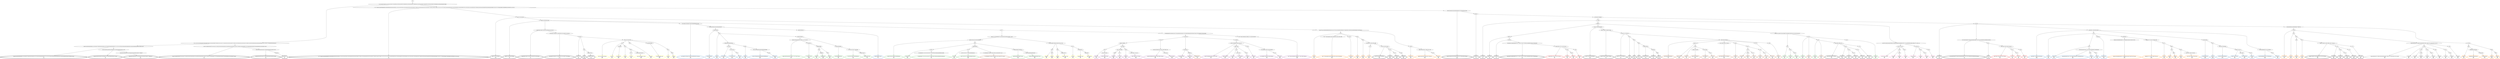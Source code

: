 digraph T {
	{
		rank=same
		424 [penwidth=3,colorscheme=set19,color=0,label="189;192;195;200;206;208;211;215;220;227;230;233;235;236;241;247;254;255;258;260;263;267;271;272;274;278;281;283;284;285;289;290;291;292;293;298;300;303;307;309;314;315_P\nP\n4.7%"]
		422 [penwidth=3,colorscheme=set19,color=0,label="318;324;329;334;339;352;359;366;374;378;382;388;395;400;411;416_P\nP\n1.4%"]
		420 [penwidth=3,colorscheme=set19,color=0,label="429;436;453;460;465;470;479;484;492;500;509;532;560;577;586;587_P\nP\n6.3%"]
		418 [penwidth=3,colorscheme=set19,color=0,label="194;197;199;203;205;207;213;214;217;219;222;223;225;226;229;231;234;239;240;246;249;251;252;257;259;261;262;266;269;270;276;280;288;294;295;297;304;306;308;310;319;326;327;330_P\nP\n0.71%"]
		416 [penwidth=3,colorscheme=set19,color=0,label="335;340;344;350;353;367;379;383;389;396;405;409;410;419_P\nP\n3.3%"]
		414 [penwidth=3,colorscheme=set19,color=0,label="435;437_P\nP\n6%"]
		412 [penwidth=3,colorscheme=set19,color=0,label="74;77;79;80;81;84;85;86;88;89;91;92;93;95;98;100;103;105;109;111;113;114;116;119;121;125;128;130;133;134;135;136;137;139;141;144;146;148;150;152;154;156;157;159;161;165;167;169;172;173;174;175;179;181;184;186;188;190;191;193;196;198;201;202;204;209;210;212;216;218;221;224;228;232;237;238;242;243;244;245;248;250;253;256;264;265;268;273;275;277;279;282;286;287;296;299;301;302;305;311;312;313_P\nP\n1.9%"]
		410 [penwidth=3,colorscheme=set19,color=0,label="316;317;321;323;325_P\nP\n0.83%"]
		408 [penwidth=3,colorscheme=set19,color=0,label="328;331;333;338;343;346_P\nP\n3.3%"]
		406 [penwidth=3,colorscheme=set19,color=0,label="348;358;361;365;372;381;391;393;403;414;422;425_P\nP\n1.1%"]
		404 [penwidth=3,colorscheme=set19,color=0,label="432;448;451;463;467;474;490;505;521;541;562;571;581;590_P\nP\n0.71%"]
		402 [penwidth=3,colorscheme=set19,color=0,label="616;617_P\nP\n4.8%"]
		400 [penwidth=3,colorscheme=set19,color=0,label="630_P\nP\n0.48%"]
		398 [penwidth=3,colorscheme=set19,color=0,label="665;679;704_P\nP\n5.8%"]
		396 [penwidth=3,colorscheme=set19,color=0,label="320;322;336;342;354;356;360;368;370;375;384;406;418;428_P\nP\n0.83%"]
		394 [penwidth=3,colorscheme=set19,color=0,label="434;441_P\nP\n1.1%"]
		391 [penwidth=3,colorscheme=set19,color=0,label="477;482_P\nP\n1.4%"]
		388 [penwidth=3,colorscheme=set19,color=0,label="498;518_P\nP\n0.6%"]
		386 [penwidth=3,colorscheme=set19,color=0,label="531;539_P\nP\n1.1%"]
		384 [penwidth=3,colorscheme=set19,color=0,label="553;583;621;649;663;689;703;727;738;751;763;779;795;821;838;856;876;901;979;994;995_P\nP\n8.5%"]
		382 [penwidth=3,colorscheme=set19,color=0,label="512;517;523;530;538;545_P\nP\n0.95%"]
		380 [penwidth=3,colorscheme=set19,color=0,label="552;557;566;572;606;627;659_P\nP\n1.9%"]
		378 [penwidth=3,colorscheme=set19,color=0,label="675;701;715;739;740_P\nP\n6.2%"]
		376 [penwidth=3,colorscheme=set19,color=0,label="782_P\nP\n4.1%"]
		374 [penwidth=3,colorscheme=set19,color=0,label="823_P\nP\n0.6%"]
		372 [penwidth=3,colorscheme=set19,color=0,label="858_P\nP\n1.4%"]
		370 [penwidth=3,colorscheme=set19,color=0,label="878;927;940_P\nP\n0.24%"]
		368 [penwidth=3,colorscheme=set19,color=0,label="961;962_P\nP\n5.2%"]
		366 [penwidth=3,colorscheme=set19,color=0,label="996_P\nP\n9.6%"]
		364 [penwidth=3,colorscheme=set19,color=0,label="481;496_P\nP\n2.6%"]
		362 [penwidth=3,colorscheme=set19,color=0,label="527;535;550;563;575;582;620;638;662;688;718;752;764;780;805;822;839;902;925;926_P\nP\n7.3%"]
		360 [penwidth=3,colorscheme=set19,color=0,label="941_P\nP\n5.1%"]
		358 [penwidth=3,colorscheme=set19,color=1,label="1030;1062;1107;1114;1122;1141_M1\nM1\n12%"]
		356 [penwidth=3,colorscheme=set19,color=1,label="1148_M1\nM1\n12%"]
		354 [penwidth=3,colorscheme=set19,color=1,label="1159_M1\nM1\n12%"]
		352 [penwidth=3,colorscheme=set19,color=1,label="1158_M1\nM1\n12%"]
		350 [penwidth=3,colorscheme=set19,color=1,label="997;1061;1078;1106;1134;1140_M1\nM1\n12%"]
		348 [penwidth=3,colorscheme=set19,color=1,label="1147_M1\nM1\n12%"]
		346 [penwidth=3,colorscheme=set19,color=1,label="1157_M1\nM1\n12%"]
		344 [penwidth=3,colorscheme=set19,color=1,label="1156_M1\nM1\n12%"]
		342 [penwidth=3,colorscheme=set19,color=2,label="347;349;351;355;362;373;387;394;399;408;415;423_M2\nM2\n1.3%"]
		339 [penwidth=3,colorscheme=set19,color=2,label="478;487;499_M2\nM2\n1.9%"]
		337 [penwidth=3,colorscheme=set19,color=2,label="540_M2\nM2\n2.5%"]
		334 [penwidth=3,colorscheme=set19,color=2,label="670;709_M2\nM2\n2.3%"]
		332 [penwidth=3,colorscheme=set19,color=2,label="722;729;755_M2\nM2\n0.21%"]
		330 [penwidth=3,colorscheme=set19,color=2,label="787_M2\nM2\n5.3%"]
		328 [penwidth=3,colorscheme=set19,color=2,label="683_M2\nM2\n4.6%"]
		326 [penwidth=3,colorscheme=set19,color=2,label="708;744;769;826;842;882;906;963;998;999_M2\nM2\n8.6%"]
		324 [penwidth=3,colorscheme=set19,color=2,label="1064_M2\nM2\n5.9%"]
		322 [penwidth=3,colorscheme=set19,color=2,label="483;503;508;513_M2\nM2\n7%"]
		320 [penwidth=3,colorscheme=set19,color=2,label="502;506;511;528;536;543;564_M2\nM2\n0.84%"]
		318 [penwidth=3,colorscheme=set19,color=2,label="576_M2\nM2\n4.4%"]
		316 [penwidth=3,colorscheme=set19,color=2,label="595_M2\nM2\n4.4%"]
		314 [penwidth=3,colorscheme=set19,color=2,label="624;633;640;667;681;720;754;766;798;806;841;859;880;881_M2\nM2\n4.9%"]
		312 [penwidth=3,colorscheme=set19,color=2,label="905_M2\nM2\n10%"]
		310 [penwidth=3,colorscheme=set19,color=2,label="942_M2\nM2\n5.7%"]
		308 [penwidth=3,colorscheme=set19,color=2,label="610;623_M2\nM2\n7.6%"]
		306 [penwidth=3,colorscheme=set19,color=2,label="622;632;653_M2\nM2\n0.84%"]
		304 [penwidth=3,colorscheme=set19,color=2,label="691_M2\nM2\n0.42%"]
		302 [penwidth=3,colorscheme=set19,color=2,label="706;728;797;904;929_M2\nM2\n0.21%"]
		300 [penwidth=3,colorscheme=set19,color=2,label="980;1014;1015_M2\nM2\n3.6%"]
		298 [penwidth=3,colorscheme=set19,color=2,label="1041;1063_M2\nM2\n5.9%"]
		296 [penwidth=3,colorscheme=set19,color=2,label="1079_M2\nM2\n5.1%"]
		294 [penwidth=3,colorscheme=set19,color=2,label="631;652;666;680;705;719;785;840_M2\nM2\n0.63%"]
		292 [penwidth=3,colorscheme=set19,color=2,label="879_M2\nM2\n5.5%"]
		289 [penwidth=3,colorscheme=set19,color=3,label="585;613;625;643;655;671;695;711;731;746;757_M3\nM3\n4.7%"]
		287 [penwidth=3,colorscheme=set19,color=3,label="771;800;811_M3\nM3\n0.59%"]
		284 [penwidth=3,colorscheme=set19,color=3,label="908_M3\nM3\n4.7%"]
		282 [penwidth=3,colorscheme=set19,color=3,label="946;982_M3\nM3\n6.5%"]
		280 [penwidth=3,colorscheme=set19,color=3,label="945_M3\nM3\n5.3%"]
		278 [penwidth=3,colorscheme=set19,color=3,label="612;642;684;694_M3\nM3\n1.2%"]
		276 [penwidth=3,colorscheme=set19,color=3,label="710;730;745;756;770;845;884_M3\nM3\n1.2%"]
		274 [penwidth=3,colorscheme=set19,color=3,label="965;981;1001_M3\nM3\n7.1%"]
		270 [penwidth=3,colorscheme=set19,color=3,label="493;501;504;510;519;525;569;588_M3\nM3\n4.7%"]
		267 [penwidth=3,colorscheme=set19,color=3,label="614;657_M3\nM3\n1.8%"]
		265 [penwidth=3,colorscheme=set19,color=3,label="674;685;698;713;724;734;748;759;772;789;799;810;828;844;860;883;944;964_M3\nM3\n7.1%"]
		262 [penwidth=3,colorscheme=set19,color=3,label="673_M3\nM3\n2.9%"]
		260 [penwidth=3,colorscheme=set19,color=3,label="697;723;733;747;758;861;885;966;1081_M3\nM3\n5.9%"]
		258 [penwidth=3,colorscheme=set19,color=3,label="635;644;656;672;696;732_M3\nM3\n2.4%"]
		256 [penwidth=3,colorscheme=set19,color=3,label="790;812;829;863;909;930;947_M3\nM3\n5.9%"]
		253 [penwidth=3,colorscheme=set19,color=3,label="967_M3\nM3\n1.2%"]
		251 [penwidth=3,colorscheme=set19,color=3,label="1031_M3\nM3\n5.3%"]
		249 [penwidth=3,colorscheme=set19,color=3,label="1045_M3\nM3\n7.6%"]
		247 [penwidth=3,colorscheme=set19,color=3,label="1002_M3\nM3\n8.2%"]
		245 [penwidth=3,colorscheme=set19,color=3,label="1016_M3\nM3\n7.6%"]
		243 [penwidth=3,colorscheme=set19,color=3,label="1043_M3\nM3\n8.2%"]
		237 [penwidth=3,colorscheme=set19,color=4,label="951_M4\nM4\n3.7%"]
		235 [penwidth=3,colorscheme=set19,color=4,label="1022;1033;1051_M4\nM4\n5.6%"]
		231 [penwidth=3,colorscheme=set19,color=4,label="1086_M4\nM4\n9.3%"]
		229 [penwidth=3,colorscheme=set19,color=4,label="1117_M4\nM4\n5.6%"]
		227 [penwidth=3,colorscheme=set19,color=4,label="1049_M4\nM4\n3.7%"]
		225 [penwidth=3,colorscheme=set19,color=4,label="1067;1085;1115;1125_M4\nM4\n5.6%"]
		223 [penwidth=3,colorscheme=set19,color=4,label="815;831;950;969;1005;1020;1048;1066;1100_M4\nM4\n5.6%"]
		221 [penwidth=3,colorscheme=set19,color=4,label="1109;1129_M4\nM4\n5.6%"]
		219 [penwidth=3,colorscheme=set19,color=4,label="791;802;814_M4\nM4\n3.7%"]
		217 [penwidth=3,colorscheme=set19,color=4,label="866;913_M4\nM4\n5.6%"]
		214 [penwidth=3,colorscheme=set19,color=4,label="887;912;949;984;1004;1019;1047_M4\nM4\n3.7%"]
		212 [penwidth=3,colorscheme=set19,color=4,label="1084;1108_M4\nM4\n1.9%"]
		210 [penwidth=3,colorscheme=set19,color=4,label="1116_M4\nM4\n3.7%"]
		208 [penwidth=3,colorscheme=set19,color=4,label="1127;1135_M4\nM4\n5.6%"]
		206 [penwidth=3,colorscheme=set19,color=4,label="1126_M4\nM4\n5.6%"]
		204 [penwidth=3,colorscheme=set19,color=4,label="1128_M4\nM4\n11%"]
		202 [penwidth=3,colorscheme=set19,color=4,label="911;948;983;1003;1018;1046;1099_M4\nM4\n3.7%"]
		200 [penwidth=3,colorscheme=set19,color=4,label="1124_M4\nM4\n5.6%"]
		198 [penwidth=3,colorscheme=set19,color=4,label="735;773;801;830;864;910;968;1017;1032;1065;1083_M4\nM4\n5.6%"]
		195 [penwidth=3,colorscheme=set19,color=5,label="750_M5\nM5\n2.7%"]
		193 [penwidth=3,colorscheme=set19,color=5,label="760;777;832;848;891;933;973;986;1025;1034;1053;1069_M5\nM5\n5.5%"]
		191 [penwidth=3,colorscheme=set19,color=5,label="776;793_M5\nM5\n10%"]
		189 [penwidth=3,colorscheme=set19,color=5,label="816_M5\nM5\n3.6%"]
		187 [penwidth=3,colorscheme=set19,color=5,label="890_M5\nM5\n3.6%"]
		184 [penwidth=3,colorscheme=set19,color=5,label="1101_M5\nM5\n5.5%"]
		182 [penwidth=3,colorscheme=set19,color=5,label="775;867_M5\nM5\n1.8%"]
		180 [penwidth=3,colorscheme=set19,color=5,label="889;914;932;952;971;985;1007;1023_M5\nM5\n0.91%"]
		178 [penwidth=3,colorscheme=set19,color=5,label="1087_M5\nM5\n6.4%"]
		175 [penwidth=3,colorscheme=set19,color=5,label="634;641;654;669;682;693;721;768;808;825;853;873;897;937;976_M5\nM5\n6.4%"]
		173 [penwidth=3,colorscheme=set19,color=5,label="668;692;707;743;767;786;807;852_M5\nM5\n0.91%"]
		171 [penwidth=3,colorscheme=set19,color=5,label="872_M5\nM5\n1.8%"]
		168 [penwidth=3,colorscheme=set19,color=5,label="919_M5\nM5\n2.7%"]
		166 [penwidth=3,colorscheme=set19,color=5,label="988_M5\nM5\n5.5%"]
		164 [penwidth=3,colorscheme=set19,color=5,label="936_M5\nM5\n1.8%"]
		162 [penwidth=3,colorscheme=set19,color=5,label="1010;1037;1054;1070;1091_M5\nM5\n8.2%"]
		159 [penwidth=3,colorscheme=set19,color=5,label="778;794_M5\nM5\n2.7%"]
		157 [penwidth=3,colorscheme=set19,color=5,label="818_M5\nM5\n0.91%"]
		154 [penwidth=3,colorscheme=set19,color=5,label="850_M5\nM5\n5.5%"]
		152 [penwidth=3,colorscheme=set19,color=5,label="870_M5\nM5\n6.4%"]
		149 [penwidth=3,colorscheme=set19,color=5,label="849_M5\nM5\n1.8%"]
		147 [penwidth=3,colorscheme=set19,color=5,label="869;893;916;934;954_M5\nM5\n3.6%"]
		145 [penwidth=3,colorscheme=set19,color=5,label="1008;1026_M5\nM5\n5.5%"]
		143 [penwidth=3,colorscheme=set19,color=5,label="868_M5\nM5\n0.91%"]
		141 [penwidth=3,colorscheme=set19,color=5,label="892_M5\nM5\n5.5%"]
		139 [penwidth=3,colorscheme=set19,color=6,label="678;742;753;784;796_M6\nM6\n6.6%"]
		137 [penwidth=3,colorscheme=set19,color=6,label="837_M6\nM6\n4.1%"]
		135 [penwidth=3,colorscheme=set19,color=6,label="923;959_M6\nM6\n6.6%"]
		133 [penwidth=3,colorscheme=set19,color=6,label="978_M6\nM6\n1.7%"]
		130 [penwidth=3,colorscheme=set19,color=6,label="1011_M6\nM6\n7.4%"]
		128 [penwidth=3,colorscheme=set19,color=6,label="1028;1038;1056;1071_M6\nM6\n6.6%"]
		126 [penwidth=3,colorscheme=set19,color=6,label="855_M6\nM6\n9.1%"]
		124 [penwidth=3,colorscheme=set19,color=6,label="875;899;958;991_M6\nM6\n6.6%"]
		122 [penwidth=3,colorscheme=set19,color=6,label="922_M6\nM6\n1.7%"]
		120 [penwidth=3,colorscheme=set19,color=6,label="939_M6\nM6\n8.3%"]
		117 [penwidth=3,colorscheme=set19,color=6,label="836_M6\nM6\n12%"]
		115 [penwidth=3,colorscheme=set19,color=6,label="990_M6\nM6\n6.6%"]
		113 [penwidth=3,colorscheme=set19,color=6,label="854_M6\nM6\n0.83%"]
		111 [penwidth=3,colorscheme=set19,color=6,label="898;921;957_M6\nM6\n9.9%"]
		109 [penwidth=3,colorscheme=set19,color=6,label="874_M6\nM6\n1.7%"]
		107 [penwidth=3,colorscheme=set19,color=6,label="920;938;977_M6\nM6\n5%"]
		105 [penwidth=3,colorscheme=set19,color=6,label="989;1055_M6\nM6\n5.8%"]
		103 [penwidth=3,colorscheme=set19,color=7,label="712;788;809;827;843;907;943;1000;1042;1080;1097;1120_M7\nM7\n7.4%"]
		102 [penwidth=3,colorscheme=set19,color=7,label="866;913_M7\nM7\n4.1%"]
		100 [penwidth=3,colorscheme=set19,color=7,label="765;783;824;903;928_M7\nM7\n5%"]
		98 [penwidth=3,colorscheme=set19,color=7,label="993;1013_M7\nM7\n0.83%"]
		96 [penwidth=3,colorscheme=set19,color=7,label="1040_M7\nM7\n5%"]
		94 [penwidth=3,colorscheme=set19,color=7,label="1059;1076;1096_M7\nM7\n5.8%"]
		92 [penwidth=3,colorscheme=set19,color=7,label="1075;1095_M7\nM7\n4.1%"]
		90 [penwidth=3,colorscheme=set19,color=7,label="1121_M7\nM7\n5.8%"]
		88 [penwidth=3,colorscheme=set19,color=7,label="1012;1039;1058;1074;1094_M7\nM7\n5.8%"]
		86 [penwidth=3,colorscheme=set19,color=7,label="1029_M7\nM7\n9.1%"]
		83 [penwidth=3,colorscheme=set19,color=7,label="1073_M7\nM7\n5%"]
		81 [penwidth=3,colorscheme=set19,color=7,label="1093_M7\nM7\n7.4%"]
		79 [penwidth=3,colorscheme=set19,color=7,label="1112_M7\nM7\n5.8%"]
		77 [penwidth=3,colorscheme=set19,color=7,label="1104_M7\nM7\n3.3%"]
		75 [penwidth=3,colorscheme=set19,color=7,label="1111_M7\nM7\n6.6%"]
		73 [penwidth=3,colorscheme=set19,color=7,label="1072_M7\nM7\n5.8%"]
		71 [penwidth=3,colorscheme=set19,color=7,label="1092_M7\nM7\n5.8%"]
		70 [penwidth=3,colorscheme=set19,color=7,label="1002_M7\nM7\n3.3%"]
		69 [penwidth=3,colorscheme=set19,color=7,label="1016_M7\nM7\n4.1%"]
		66 [penwidth=3,colorscheme=set19,color=8,label="1132;1137;1143_M8\nM8\n12%"]
		64 [penwidth=3,colorscheme=set19,color=8,label="1150_M8\nM8\n12%"]
		62 [penwidth=3,colorscheme=set19,color=8,label="1163_M8\nM8\n12%"]
		60 [penwidth=3,colorscheme=set19,color=8,label="1162_M8\nM8\n12%"]
		58 [penwidth=3,colorscheme=set19,color=8,label="1136;1142_M8\nM8\n12%"]
		56 [penwidth=3,colorscheme=set19,color=8,label="1149_M8\nM8\n12%"]
		54 [penwidth=3,colorscheme=set19,color=8,label="1161_M8\nM8\n12%"]
		52 [penwidth=3,colorscheme=set19,color=8,label="1160_M8\nM8\n12%"]
		50 [penwidth=3,colorscheme=set19,color=9,label="804;819;835;851;871;895;918;935;956;975;987;1009;1027;1036;1090;1103;1133_M9\nM9\n10%"]
		48 [penwidth=3,colorscheme=set19,color=9,label="1138_M9\nM9\n10%"]
		46 [penwidth=3,colorscheme=set19,color=9,label="1144_M9\nM9\n10%"]
		44 [penwidth=3,colorscheme=set19,color=9,label="1168_M9\nM9\n10%"]
		42 [penwidth=3,colorscheme=set19,color=9,label="1152_M9\nM9\n10%"]
		40 [penwidth=3,colorscheme=set19,color=9,label="1167_M9\nM9\n10%"]
		38 [penwidth=3,colorscheme=set19,color=9,label="1166_M9\nM9\n10%"]
		36 [penwidth=3,colorscheme=set19,color=9,label="1151_M9\nM9\n10%"]
		34 [penwidth=3,colorscheme=set19,color=9,label="1165_M9\nM9\n10%"]
		32 [penwidth=3,colorscheme=set19,color=9,label="1164_M9\nM9\n10%"]
		30 [penwidth=3,colorscheme=set19,color=19,label="1110;1118;1130;1139_M10\nM10\n10%"]
		28 [penwidth=3,colorscheme=set19,color=19,label="1153_M10\nM10\n10%"]
		26 [penwidth=3,colorscheme=set19,color=19,label="1170_M10\nM10\n10%"]
		24 [penwidth=3,colorscheme=set19,color=19,label="1169_M10\nM10\n10%"]
		22 [penwidth=3,colorscheme=set19,color=19,label="894;917;955;974;1035;1089;1102;1119;1131_M10\nM10\n10%"]
		20 [penwidth=3,colorscheme=set19,color=19,label="1145_M10\nM10\n10%"]
		18 [penwidth=3,colorscheme=set19,color=19,label="1154_M10\nM10\n10%"]
		16 [penwidth=3,colorscheme=set19,color=19,label="1173_M10\nM10\n10%"]
		14 [penwidth=3,colorscheme=set19,color=19,label="1172_M10\nM10\n10%"]
		12 [penwidth=3,colorscheme=set19,color=19,label="1171_M10\nM10\n10%"]
		10 [penwidth=3,colorscheme=set19,color=19,label="1044;1082;1098;1123_M11\nM11\n17%"]
		8 [penwidth=3,colorscheme=set19,color=19,label="1146_M11\nM11\n17%"]
		6 [penwidth=3,colorscheme=set19,color=19,label="1155_M11\nM11\n17%"]
		4 [penwidth=3,colorscheme=set19,color=19,label="1176_M11\nM11\n17%"]
		2 [penwidth=3,colorscheme=set19,color=19,label="1175_M11\nM11\n17%"]
		0 [penwidth=3,colorscheme=set19,color=19,label="1174_M11\nM11\n17%"]
	}
	428 [label="GL"]
	427 [label="0;1;2;3;4;5;6;7;8;9;10;11;12;13;14;15;16;17;18;19;20;21;22;23;24;25;26;27;28;29;30;31;32;33;34;35;36;37;38;39;40;41;42;43;44;45;46;47;48;49;50;51;52;53;54;55;56;57;58;59;60;61;62;63;64;65;66;67;68;69"]
	426 [label="70;71;72;73;75;76;78;82;83;87;90;94;96;97;99;101;102;104;106;107;108;110;112;115;117;118;120;122;123;124;126;127;129;131;132;138;140;142;143;145;147;149;151;153;155;158;160;162;163;164;166;168;170;171;176;177;178;180;182;183;185;187"]
	425 [label="189;192;195;200;206;208;211;215;220;227;230;233;235;236;241;247;254;255;258;260;263;267;271;272;274;278;281;283;284;285;289;290;291;292;293;298;300;303;307;309;314;315"]
	423 [label="318;324;329;334;339;352;359;366;374;378;382;388;395;400;411;416"]
	421 [label="429;436;453;460;465;470;479;484;492;500;509;532;560;577;586;587"]
	419 [label="194;197;199;203;205;207;213;214;217;219;222;223;225;226;229;231;234;239;240;246;249;251;252;257;259;261;262;266;269;270;276;280;288;294;295;297;304;306;308;310;319;326;327;330"]
	417 [label="335;340;344;350;353;367;379;383;389;396;405;409;410;419"]
	415 [label="435;437"]
	413 [label="74;77;79;80;81;84;85;86;88;89;91;92;93;95;98;100;103;105;109;111;113;114;116;119;121;125;128;130;133;134;135;136;137;139;141;144;146;148;150;152;154;156;157;159;161;165;167;169;172;173;174;175;179;181;184;186;188;190;191;193;196;198;201;202;204;209;210;212;216;218;221;224;228;232;237;238;242;243;244;245;248;250;253;256;264;265;268;273;275;277;279;282;286;287;296;299;301;302;305;311;312;313"]
	411 [label="316;317;321;323;325"]
	409 [label="328;331;333;338;343;346"]
	407 [label="348;358;361;365;372;381;391;393;403;414;422;425"]
	405 [label="432;448;451;463;467;474;490;505;521;541;562;571;581;590"]
	403 [label="616;617"]
	401 [label="630"]
	399 [label="665;679;704"]
	397 [label="320;322;336;342;354;356;360;368;370;375;384;406;418;428"]
	395 [label="434;441"]
	393 [label="447;454;457;458;468"]
	392 [label="477;482"]
	390 [label="486;491"]
	389 [label="498;518"]
	387 [label="531;539"]
	385 [label="553;583;621;649;663;689;703;727;738;751;763;779;795;821;838;856;876;901;979;994;995"]
	383 [label="512;517;523;530;538;545"]
	381 [label="552;557;566;572;606;627;659"]
	379 [label="675;701;715;739;740"]
	377 [label="782"]
	375 [label="823"]
	373 [label="858"]
	371 [label="878;927;940"]
	369 [label="961;962"]
	367 [label="996"]
	365 [label="481;496"]
	363 [label="527;535;550;563;575;582;620;638;662;688;718;752;764;780;805;822;839;902;925;926"]
	361 [label="941"]
	359 [label="1030;1062;1107;1114;1122;1141"]
	357 [label="1148"]
	355 [label="1159"]
	353 [label="1158"]
	351 [label="997;1061;1078;1106;1134;1140"]
	349 [label="1147"]
	347 [label="1157"]
	345 [label="1156"]
	343 [label="347;349;351;355;362;373;387;394;399;408;415;423"]
	341 [label="438;443;449;452;455;459;464;469;475"]
	340 [label="478;487;499"]
	338 [label="540"]
	336 [label="558;594;602;609;650;651"]
	335 [label="670;709"]
	333 [label="722;729;755"]
	331 [label="787"]
	329 [label="683"]
	327 [label="708;744;769;826;842;882;906;963;998;999"]
	325 [label="1064"]
	323 [label="483;503;508;513"]
	321 [label="502;506;511;528;536;543;564"]
	319 [label="576"]
	317 [label="595"]
	315 [label="624;633;640;667;681;720;754;766;798;806;841;859;880;881"]
	313 [label="905"]
	311 [label="942"]
	309 [label="610;623"]
	307 [label="622;632;653"]
	305 [label="691"]
	303 [label="706;728;797;904;929"]
	301 [label="980;1014;1015"]
	299 [label="1041;1063"]
	297 [label="1079"]
	295 [label="631;652;666;680;705;719;785;840"]
	293 [label="879"]
	291 [label="546;554;559;567"]
	290 [label="585;613;625;643;655;671;695;711;731;746;757"]
	288 [label="771;800;811"]
	286 [label="846;862;886"]
	285 [label="908"]
	283 [label="946;982"]
	281 [label="945"]
	279 [label="612;642;684;694"]
	277 [label="710;730;745;756;770;845;884"]
	275 [label="965;981;1001"]
	273 [label="357"]
	272 [label="364;371;377;380;398;407;412;420;430;433;439;444;466;471;488"]
	271 [label="493;501;504;510;519;525;569;588"]
	269 [label="603"]
	268 [label="614;657"]
	266 [label="674;685;698;713;724;734;748;759;772;789;799;810;828;844;860;883;944;964"]
	264 [label="626;636;645"]
	263 [label="673"]
	261 [label="697;723;733;747;758;861;885;966;1081"]
	259 [label="635;644;656;672;696;732"]
	257 [label="790;812;829;863;909;930;947"]
	255 [label="529;537;551;556;573;591;599;607;618;628;637;660;702;716;726;781;857;877"]
	254 [label="967"]
	252 [label="1031"]
	250 [label="1045"]
	248 [label="1002"]
	246 [label="1016"]
	244 [label="1043"]
	242 [label="376;386;390;397;402;404;413;417;424;426;440;445;461;472;476;485;489;494;520;533;547;561;570;579;589;597;605;646;686"]
	241 [label="714;736;749"]
	240 [label="774;792"]
	239 [label="803;847;888;931"]
	238 [label="951"]
	236 [label="1022;1033;1051"]
	234 [label="970;1006"]
	233 [label="1021;1050;1068"]
	232 [label="1086"]
	230 [label="1117"]
	228 [label="1049"]
	226 [label="1067;1085;1115;1125"]
	224 [label="815;831;950;969;1005;1020;1048;1066;1100"]
	222 [label="1109;1129"]
	220 [label="791;802;814"]
	218 [label="866;913"]
	216 [label="813;865"]
	215 [label="887;912;949;984;1004;1019;1047"]
	213 [label="1084;1108"]
	211 [label="1116"]
	209 [label="1127;1135"]
	207 [label="1126"]
	205 [label="1128"]
	203 [label="911;948;983;1003;1018;1046;1099"]
	201 [label="1124"]
	199 [label="735;773;801;830;864;910;968;1017;1032;1065;1083"]
	197 [label="332;337;341;345;363;369;385;392;401;421;427;431;442;446;450;456;462;473;480;495;515;526;534;548;580;598;647;687;699;725"]
	196 [label="750"]
	194 [label="760;777;832;848;891;933;973;986;1025;1034;1053;1069"]
	192 [label="776;793"]
	190 [label="816"]
	188 [label="890"]
	186 [label="915;953;972;1024;1052;1088"]
	185 [label="1101"]
	183 [label="775;867"]
	181 [label="889;914;932;952;971;985;1007;1023"]
	179 [label="1087"]
	177 [label="584;596;611"]
	176 [label="634;641;654;669;682;693;721;768;808;825;853;873;897;937;976"]
	174 [label="668;692;707;743;767;786;807;852"]
	172 [label="872"]
	170 [label="896"]
	169 [label="919"]
	167 [label="988"]
	165 [label="936"]
	163 [label="1010;1037;1054;1070;1091"]
	161 [label="542;549;593;601;629;639;664;677;690;761"]
	160 [label="778;794"]
	158 [label="818"]
	156 [label="834"]
	155 [label="850"]
	153 [label="870"]
	151 [label="817;833"]
	150 [label="849"]
	148 [label="869;893;916;934;954"]
	146 [label="1008;1026"]
	144 [label="868"]
	142 [label="892"]
	140 [label="678;742;753;784;796"]
	138 [label="837"]
	136 [label="923;959"]
	134 [label="978"]
	132 [label="992"]
	131 [label="1011"]
	129 [label="1028;1038;1056;1071"]
	127 [label="855"]
	125 [label="875;899;958;991"]
	123 [label="922"]
	121 [label="939"]
	119 [label="514;524;568;578;604;615;658;700;737;762"]
	118 [label="836"]
	116 [label="990"]
	114 [label="854"]
	112 [label="898;921;957"]
	110 [label="874"]
	108 [label="920;938;977"]
	106 [label="989;1055"]
	104 [label="712;788;809;827;843;907;943;1000;1042;1080;1097;1120"]
	101 [label="765;783;824;903;928"]
	99 [label="993;1013"]
	97 [label="1040"]
	95 [label="1059;1076;1096"]
	93 [label="1075;1095"]
	91 [label="1121"]
	89 [label="1012;1039;1058;1074;1094"]
	87 [label="1029"]
	85 [label="1057"]
	84 [label="1073"]
	82 [label="1093"]
	80 [label="1112"]
	78 [label="1104"]
	76 [label="1111"]
	74 [label="1072"]
	72 [label="1092"]
	68 [label="497;507;516;522;544;555;565;574;592;600;608;619;648;661;676;717;741;820;900;924;960;1060;1077;1105;1113"]
	67 [label="1132;1137;1143"]
	65 [label="1150"]
	63 [label="1163"]
	61 [label="1162"]
	59 [label="1136;1142"]
	57 [label="1149"]
	55 [label="1161"]
	53 [label="1160"]
	51 [label="804;819;835;851;871;895;918;935;956;975;987;1009;1027;1036;1090;1103;1133"]
	49 [label="1138"]
	47 [label="1144"]
	45 [label="1168"]
	43 [label="1152"]
	41 [label="1167"]
	39 [label="1166"]
	37 [label="1151"]
	35 [label="1165"]
	33 [label="1164"]
	31 [label="1110;1118;1130;1139"]
	29 [label="1153"]
	27 [label="1170"]
	25 [label="1169"]
	23 [label="894;917;955;974;1035;1089;1102;1119;1131"]
	21 [label="1145"]
	19 [label="1154"]
	17 [label="1173"]
	15 [label="1172"]
	13 [label="1171"]
	11 [label="1044;1082;1098;1123"]
	9 [label="1146"]
	7 [label="1155"]
	5 [label="1176"]
	3 [label="1175"]
	1 [label="1174"]
	428 -> 427
	427 -> 426
	427 -> 413
	426 -> 425
	426 -> 419
	425 -> 424
	425 -> 423
	423 -> 422
	423 -> 421
	421 -> 420
	419 -> 418
	419 -> 417
	417 -> 416
	417 -> 415
	415 -> 414
	413 -> 412
	413 -> 411
	413 -> 397
	411 -> 410
	411 -> 409
	411 -> 197
	409 -> 408
	409 -> 407
	409 -> 343
	409 -> 273
	407 -> 406
	407 -> 405
	405 -> 404
	405 -> 403
	403 -> 402
	403 -> 401
	403 -> 140
	401 -> 400
	401 -> 399
	399 -> 398
	397 -> 396
	397 -> 395
	395 -> 394
	395 -> 393
	393 -> 392
	393 -> 365
	392 -> 391
	392 -> 390
	392 -> 68
	390 -> 389
	390 -> 383
	390 -> 255
	389 -> 388
	389 -> 387
	387 -> 386
	387 -> 385
	385 -> 384
	385 -> 359
	383 -> 382
	383 -> 381
	381 -> 380
	381 -> 379
	379 -> 378
	379 -> 377
	379 -> 101
	377 -> 376
	377 -> 375
	375 -> 374
	375 -> 373
	373 -> 372
	373 -> 371
	371 -> 370
	371 -> 369
	369 -> 368
	369 -> 367
	367 -> 366
	365 -> 364
	365 -> 363
	365 -> 321
	365 -> 161
	363 -> 362
	363 -> 361
	361 -> 360
	361 -> 351
	359 -> 358
	359 -> 357
	359 -> 353
	357 -> 356
	357 -> 355
	355 -> 354
	353 -> 352
	351 -> 350
	351 -> 349
	351 -> 345
	349 -> 348
	349 -> 347
	347 -> 346
	345 -> 344
	343 -> 342
	343 -> 341
	341 -> 340
	341 -> 323
	340 -> 339
	340 -> 338
	338 -> 337
	338 -> 336
	338 -> 291
	336 -> 335
	336 -> 329
	335 -> 334
	335 -> 333
	333 -> 332
	333 -> 331
	331 -> 330
	329 -> 328
	329 -> 327
	327 -> 326
	327 -> 325
	325 -> 324
	323 -> 322
	321 -> 320
	321 -> 319
	321 -> 307
	321 -> 295
	319 -> 318
	319 -> 317
	319 -> 309
	319 -> 177
	317 -> 316
	317 -> 315
	315 -> 314
	315 -> 313
	315 -> 311
	313 -> 312
	311 -> 310
	309 -> 308
	307 -> 306
	307 -> 305
	305 -> 304
	305 -> 303
	303 -> 302
	303 -> 301
	301 -> 300
	301 -> 299
	301 -> 297
	299 -> 298
	297 -> 296
	295 -> 294
	295 -> 293
	293 -> 292
	291 -> 290
	291 -> 279
	290 -> 289
	290 -> 288
	288 -> 287
	288 -> 286
	286 -> 285
	286 -> 281
	285 -> 284
	285 -> 283
	283 -> 282
	281 -> 280
	279 -> 278
	279 -> 277
	277 -> 276
	277 -> 275
	275 -> 274
	273 -> 272
	273 -> 242
	272 -> 271
	272 -> 119
	271 -> 270
	271 -> 269
	269 -> 268
	269 -> 264
	269 -> 259
	268 -> 267
	268 -> 266
	266 -> 265
	264 -> 263
	264 -> 104
	263 -> 262
	263 -> 261
	261 -> 260
	259 -> 258
	259 -> 257
	257 -> 256
	255 -> 254
	255 -> 248
	254 -> 253
	254 -> 252
	252 -> 251
	252 -> 250
	250 -> 249
	248 -> 247
	248 -> 246
	248 -> 244
	248 -> 70
	246 -> 245
	246 -> 69
	246 -> 11
	244 -> 243
	242 -> 241
	242 -> 199
	241 -> 240
	241 -> 220
	241 -> 216
	240 -> 239
	240 -> 224
	239 -> 238
	239 -> 234
	238 -> 237
	238 -> 236
	236 -> 235
	234 -> 233
	234 -> 228
	233 -> 232
	233 -> 230
	232 -> 231
	230 -> 229
	228 -> 227
	228 -> 226
	226 -> 225
	224 -> 223
	224 -> 222
	222 -> 221
	220 -> 219
	220 -> 218
	218 -> 217
	218 -> 102
	216 -> 215
	216 -> 203
	215 -> 214
	215 -> 213
	215 -> 205
	213 -> 212
	213 -> 211
	213 -> 207
	211 -> 210
	211 -> 209
	209 -> 208
	207 -> 206
	205 -> 204
	203 -> 202
	203 -> 201
	201 -> 200
	199 -> 198
	197 -> 196
	197 -> 183
	196 -> 195
	196 -> 194
	196 -> 192
	196 -> 190
	194 -> 193
	192 -> 191
	190 -> 189
	190 -> 188
	188 -> 187
	188 -> 186
	186 -> 185
	186 -> 31
	185 -> 184
	183 -> 182
	183 -> 181
	181 -> 180
	181 -> 179
	179 -> 178
	177 -> 176
	177 -> 174
	176 -> 175
	174 -> 173
	174 -> 172
	172 -> 171
	172 -> 170
	170 -> 169
	170 -> 165
	169 -> 168
	169 -> 167
	167 -> 166
	165 -> 164
	165 -> 163
	163 -> 162
	161 -> 160
	161 -> 151
	160 -> 159
	160 -> 158
	160 -> 51
	158 -> 157
	158 -> 156
	156 -> 155
	156 -> 153
	155 -> 154
	153 -> 152
	153 -> 23
	151 -> 150
	151 -> 144
	150 -> 149
	150 -> 148
	148 -> 147
	148 -> 146
	146 -> 145
	144 -> 143
	144 -> 142
	142 -> 141
	140 -> 139
	140 -> 138
	140 -> 127
	140 -> 125
	140 -> 123
	138 -> 137
	138 -> 136
	138 -> 134
	136 -> 135
	134 -> 133
	134 -> 132
	132 -> 131
	132 -> 129
	131 -> 130
	129 -> 128
	127 -> 126
	125 -> 124
	123 -> 122
	123 -> 121
	121 -> 120
	119 -> 118
	119 -> 114
	119 -> 110
	118 -> 117
	118 -> 116
	116 -> 115
	114 -> 113
	114 -> 112
	112 -> 111
	110 -> 109
	110 -> 108
	108 -> 107
	108 -> 106
	106 -> 105
	104 -> 103
	101 -> 100
	101 -> 99
	101 -> 89
	101 -> 87
	101 -> 74
	101 -> 72
	99 -> 98
	99 -> 97
	97 -> 96
	97 -> 95
	97 -> 93
	95 -> 94
	93 -> 92
	93 -> 91
	91 -> 90
	89 -> 88
	87 -> 86
	87 -> 85
	85 -> 84
	85 -> 78
	84 -> 83
	84 -> 82
	84 -> 80
	82 -> 81
	80 -> 79
	78 -> 77
	78 -> 76
	76 -> 75
	74 -> 73
	72 -> 71
	68 -> 67
	68 -> 59
	67 -> 66
	67 -> 65
	67 -> 61
	65 -> 64
	65 -> 63
	63 -> 62
	61 -> 60
	59 -> 58
	59 -> 57
	59 -> 53
	57 -> 56
	57 -> 55
	55 -> 54
	53 -> 52
	51 -> 50
	51 -> 49
	51 -> 37
	51 -> 33
	49 -> 48
	49 -> 47
	49 -> 43
	49 -> 39
	47 -> 46
	47 -> 45
	45 -> 44
	43 -> 42
	43 -> 41
	41 -> 40
	39 -> 38
	37 -> 36
	37 -> 35
	35 -> 34
	33 -> 32
	31 -> 30
	31 -> 29
	31 -> 25
	29 -> 28
	29 -> 27
	27 -> 26
	25 -> 24
	23 -> 22
	23 -> 21
	23 -> 13
	21 -> 20
	21 -> 19
	21 -> 15
	19 -> 18
	19 -> 17
	17 -> 16
	15 -> 14
	13 -> 12
	11 -> 10
	11 -> 9
	11 -> 1
	9 -> 8
	9 -> 7
	9 -> 3
	7 -> 6
	7 -> 5
	5 -> 4
	3 -> 2
	1 -> 0
}

